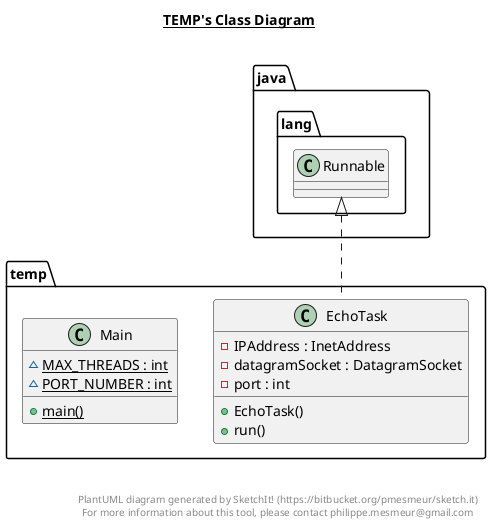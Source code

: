 @startuml

title __TEMP's Class Diagram__\n

  namespace temp {
    class temp.EchoTask {
        - IPAddress : InetAddress
        - datagramSocket : DatagramSocket
        - port : int
        + EchoTask()
        + run()
    }
  }
  

  namespace temp {
    class temp.Main {
        {static} ~ MAX_THREADS : int
        {static} ~ PORT_NUMBER : int
        {static} + main()
    }
  }
  

  temp.EchoTask .up.|> java.lang.Runnable


right footer


PlantUML diagram generated by SketchIt! (https://bitbucket.org/pmesmeur/sketch.it)
For more information about this tool, please contact philippe.mesmeur@gmail.com
endfooter

@enduml
